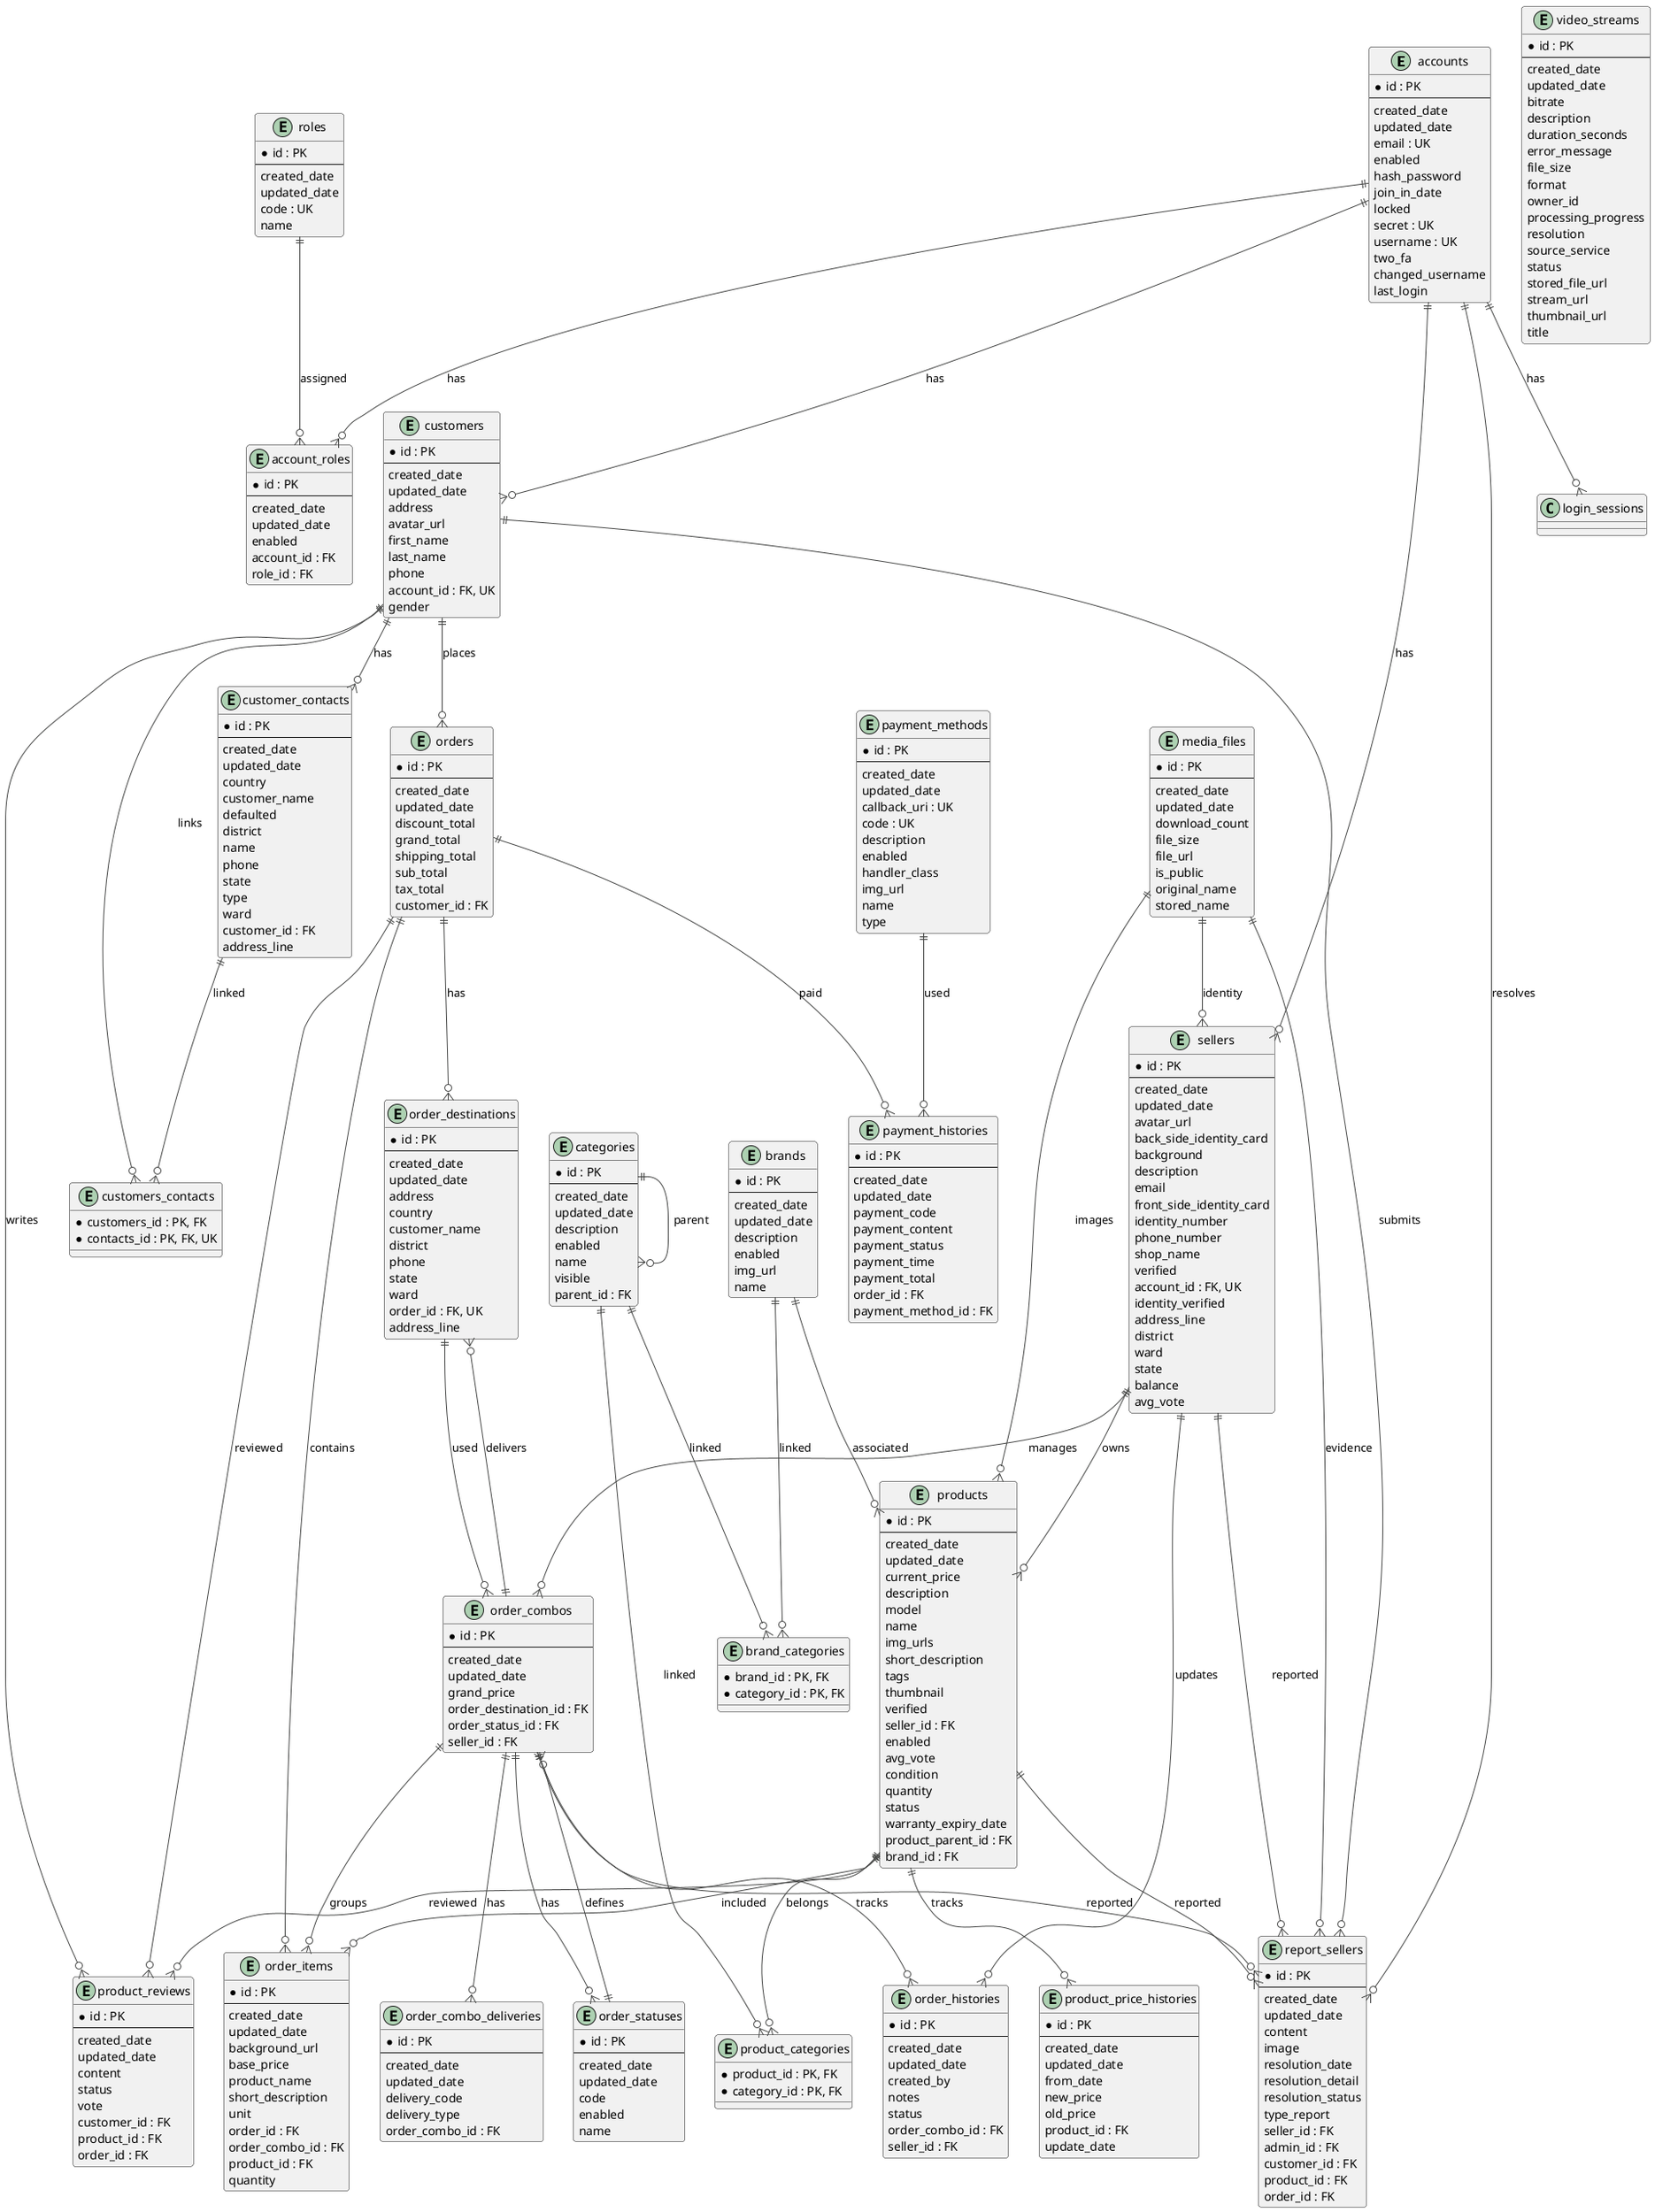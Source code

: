 @startuml
!theme vibrant

entity "accounts" {
  * id : PK
  --
  created_date
  updated_date
  email : UK
  enabled
  hash_password
  join_in_date
  locked
  secret : UK
  username : UK
  two_fa
  changed_username
  last_login
}

entity "roles" {
  * id : PK
  --
  created_date
  updated_date
  code : UK
  name
}

entity "account_roles" {
  * id : PK
  --
  created_date
  updated_date
  enabled
  account_id : FK
  role_id : FK
}

entity "customers" {
  * id : PK
  --
  created_date
  updated_date
  address
  avatar_url
  first_name
  last_name
  phone
  account_id : FK, UK
  gender
}

entity "customer_contacts" {
  * id : PK
  --
  created_date
  updated_date
  country
  customer_name
  defaulted
  district
  name
  phone
  state
  type
  ward
  customer_id : FK
  address_line
}

entity "customers_contacts" {
  * customers_id : PK, FK
  * contacts_id : PK, FK, UK
}

entity "sellers" {
  * id : PK
  --
  created_date
  updated_date
  avatar_url
  back_side_identity_card
  background
  description
  email
  front_side_identity_card
  identity_number
  phone_number
  shop_name
  verified
  account_id : FK, UK
  identity_verified
  address_line
  district
  ward
  state
  balance
  avg_vote
}

entity "brands" {
  * id : PK
  --
  created_date
  updated_date
  description
  enabled
  img_url
  name
}

entity "categories" {
  * id : PK
  --
  created_date
  updated_date
  description
  enabled
  name
  visible
  parent_id : FK
}

entity "brand_categories" {
  * brand_id : PK, FK
  * category_id : PK, FK
}

entity "products" {
  * id : PK
  --
  created_date
  updated_date
  current_price
  description
  model
  name
  img_urls
  short_description
  tags
  thumbnail
  verified
  seller_id : FK
  enabled
  avg_vote
  condition
  quantity
  status
  warranty_expiry_date
  product_parent_id : FK
  brand_id : FK
}

entity "product_categories" {
  * product_id : PK, FK
  * category_id : PK, FK
}

entity "product_reviews" {
  * id : PK
  --
  created_date
  updated_date
  content
  status
  vote
  customer_id : FK
  product_id : FK
  order_id : FK
}

entity "product_price_histories" {
  * id : PK
  --
  created_date
  updated_date
  from_date
  new_price
  old_price
  product_id : FK
  update_date
}

entity "orders" {
  * id : PK
  --
  created_date
  updated_date
  discount_total
  grand_total
  shipping_total
  sub_total
  tax_total
  customer_id : FK
}

entity "order_destinations" {
  * id : PK
  --
  created_date
  updated_date
  address
  country
  customer_name
  district
  phone
  state
  ward
  order_id : FK, UK
  address_line
}

entity "order_combos" {
  * id : PK
  --
  created_date
  updated_date
  grand_price
  order_destination_id : FK
  order_status_id : FK
  seller_id : FK
}

entity "order_statuses" {
  * id : PK
  --
  created_date
  updated_date
  code
  enabled
  name
}

entity "order_items" {
  * id : PK
  --
  created_date
  updated_date
  background_url
  base_price
  product_name
  short_description
  unit
  order_id : FK
  order_combo_id : FK
  product_id : FK
  quantity
}

entity "order_histories" {
  * id : PK
  --
  created_date
  updated_date
  created_by
  notes
  status
  order_combo_id : FK
  seller_id : FK
}

entity "order_combo_deliveries" {
  * id : PK
  --
  created_date
  updated_date
  delivery_code
  delivery_type
  order_combo_id : FK
}

entity "payment_histories" {
  * id : PK
  --
  created_date
  updated_date
  payment_code
  payment_content
  payment_status
  payment_time
  payment_total
  order_id : FK
  payment_method_id : FK
}

entity "payment_methods" {
  * id : PK
  --
  created_date
  updated_date
  callback_uri : UK
  code : UK
  description
  enabled
  handler_class
  img_url
  name
  type
}

entity "report_sellers" {
  * id : PK
  --
  created_date
  updated_date
  content
  image
  resolution_date
  resolution_detail
  resolution_status
  type_report
  seller_id : FK
  admin_id : FK
  customer_id : FK
  product_id : FK
  order_id : FK
}

' Entities from storage schema
entity "media_files" {
  * id : PK
  --
  created_date
  updated_date
  download_count
  file_size
  file_url
  is_public
  original_name
  stored_name
}

entity "video_streams" {
  * id : PK
  --
  created_date
  updated_date
  bitrate
  description
  duration_seconds
  error_message
  file_size
  format
  owner_id
  processing_progress
  resolution
  source_service
  status
  stored_file_url
  stream_url
  thumbnail_url
  title
}

' Relationships
accounts ||--o{ account_roles : has
accounts ||--o{ customers : has
accounts ||--o{ sellers : has
accounts ||--o{ login_sessions : has
accounts ||--o{ report_sellers : resolves
roles ||--o{ account_roles : assigned
customers ||--o{ customer_contacts : has
customers ||--o{ customers_contacts : links
customers ||--o{ orders : places
customers ||--o{ product_reviews : writes
customers ||--o{ report_sellers : submits
customer_contacts ||--o{ customers_contacts : linked
sellers ||--o{ order_combos : manages
sellers ||--o{ order_histories : updates
sellers ||--o{ products : owns
sellers ||--o{ report_sellers : reported
brands ||--o{ products : associated
brands ||--o{ brand_categories : linked
categories ||--o{ brand_categories : linked
categories ||--o{ product_categories : linked
categories ||--o{ categories : parent
products ||--o{ product_categories : belongs
products ||--o{ product_reviews : reviewed
products ||--o{ product_price_histories : tracks
products ||--o{ order_items : included
products ||--o{ report_sellers : reported
orders ||--o{ order_destinations : has
orders ||--o{ order_items : contains
orders ||--o{ product_reviews : reviewed
orders ||--o{ payment_histories : paid
order_combos ||--o{ order_combo_deliveries : has
order_combos ||--o{ order_histories : tracks
order_combos ||--o{ order_items : groups
order_combos ||--o{ report_sellers : reported
order_combos ||--o{ order_statuses : has
order_combos ||--o{ order_destinations : delivers
order_statuses ||--o{ order_combos : defines
order_destinations ||--o{ order_combos : used
payment_methods ||--o{ payment_histories : used
media_files ||--o{ products : images
media_files ||--o{ sellers : identity
media_files ||--o{ report_sellers : evidence
@enduml